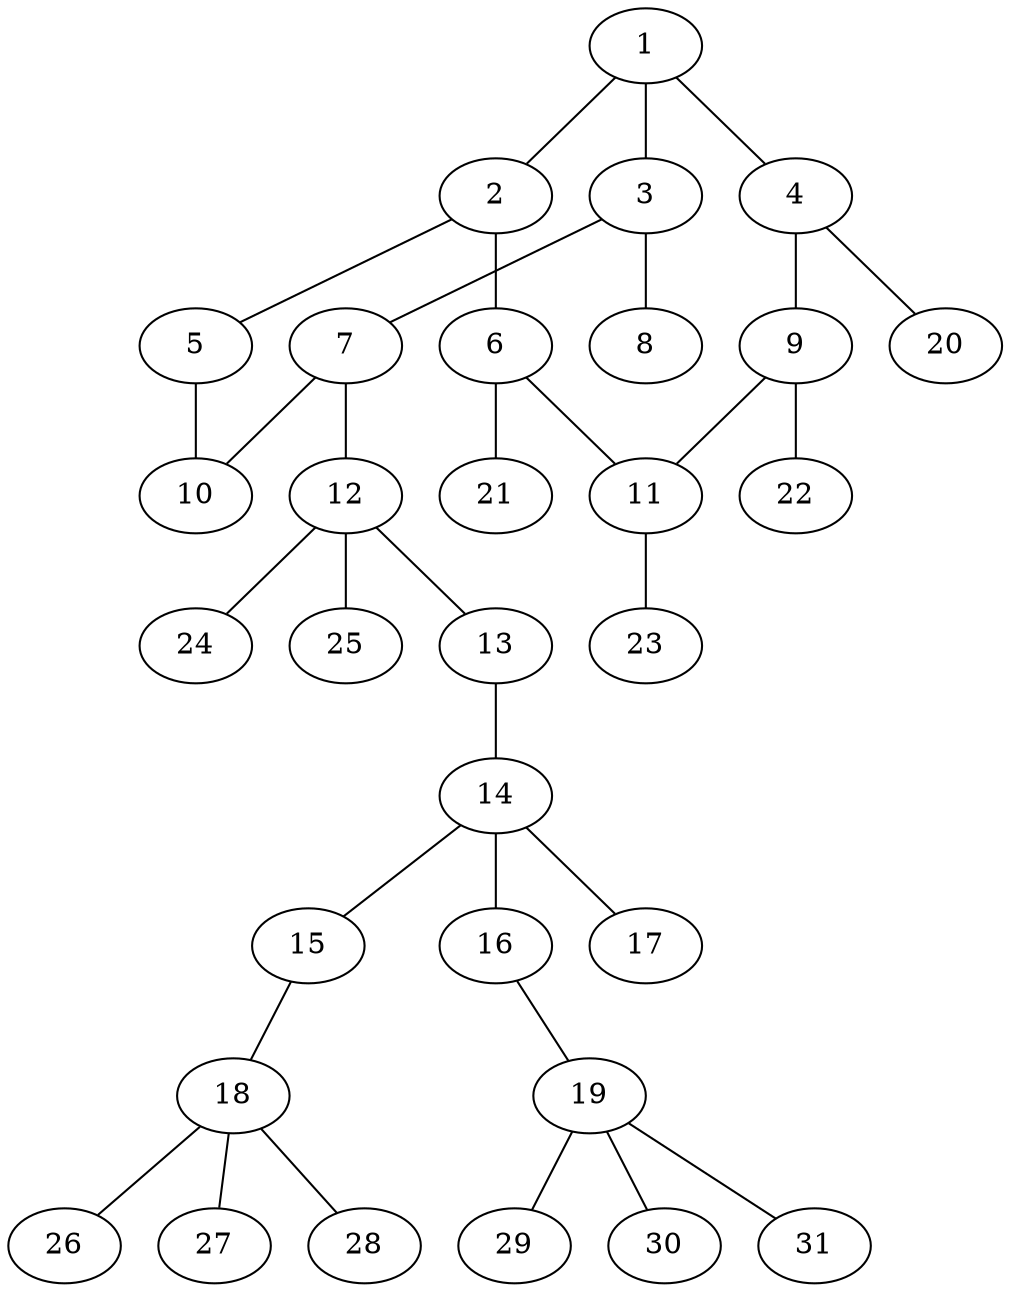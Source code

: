 graph molecule_555 {
	1	 [chem=C];
	2	 [chem=C];
	1 -- 2	 [valence=2];
	3	 [chem=C];
	1 -- 3	 [valence=1];
	4	 [chem=C];
	1 -- 4	 [valence=1];
	5	 [chem=N];
	2 -- 5	 [valence=1];
	6	 [chem=C];
	2 -- 6	 [valence=1];
	7	 [chem=N];
	3 -- 7	 [valence=1];
	8	 [chem=O];
	3 -- 8	 [valence=2];
	9	 [chem=C];
	4 -- 9	 [valence=2];
	20	 [chem=H];
	4 -- 20	 [valence=1];
	10	 [chem=N];
	5 -- 10	 [valence=2];
	11	 [chem=C];
	6 -- 11	 [valence=2];
	21	 [chem=H];
	6 -- 21	 [valence=1];
	7 -- 10	 [valence=1];
	12	 [chem=C];
	7 -- 12	 [valence=1];
	9 -- 11	 [valence=1];
	22	 [chem=H];
	9 -- 22	 [valence=1];
	23	 [chem=H];
	11 -- 23	 [valence=1];
	13	 [chem=S];
	12 -- 13	 [valence=1];
	24	 [chem=H];
	12 -- 24	 [valence=1];
	25	 [chem=H];
	12 -- 25	 [valence=1];
	14	 [chem=P];
	13 -- 14	 [valence=1];
	15	 [chem=O];
	14 -- 15	 [valence=1];
	16	 [chem=O];
	14 -- 16	 [valence=1];
	17	 [chem=S];
	14 -- 17	 [valence=2];
	18	 [chem=C];
	15 -- 18	 [valence=1];
	19	 [chem=C];
	16 -- 19	 [valence=1];
	26	 [chem=H];
	18 -- 26	 [valence=1];
	27	 [chem=H];
	18 -- 27	 [valence=1];
	28	 [chem=H];
	18 -- 28	 [valence=1];
	29	 [chem=H];
	19 -- 29	 [valence=1];
	30	 [chem=H];
	19 -- 30	 [valence=1];
	31	 [chem=H];
	19 -- 31	 [valence=1];
}
